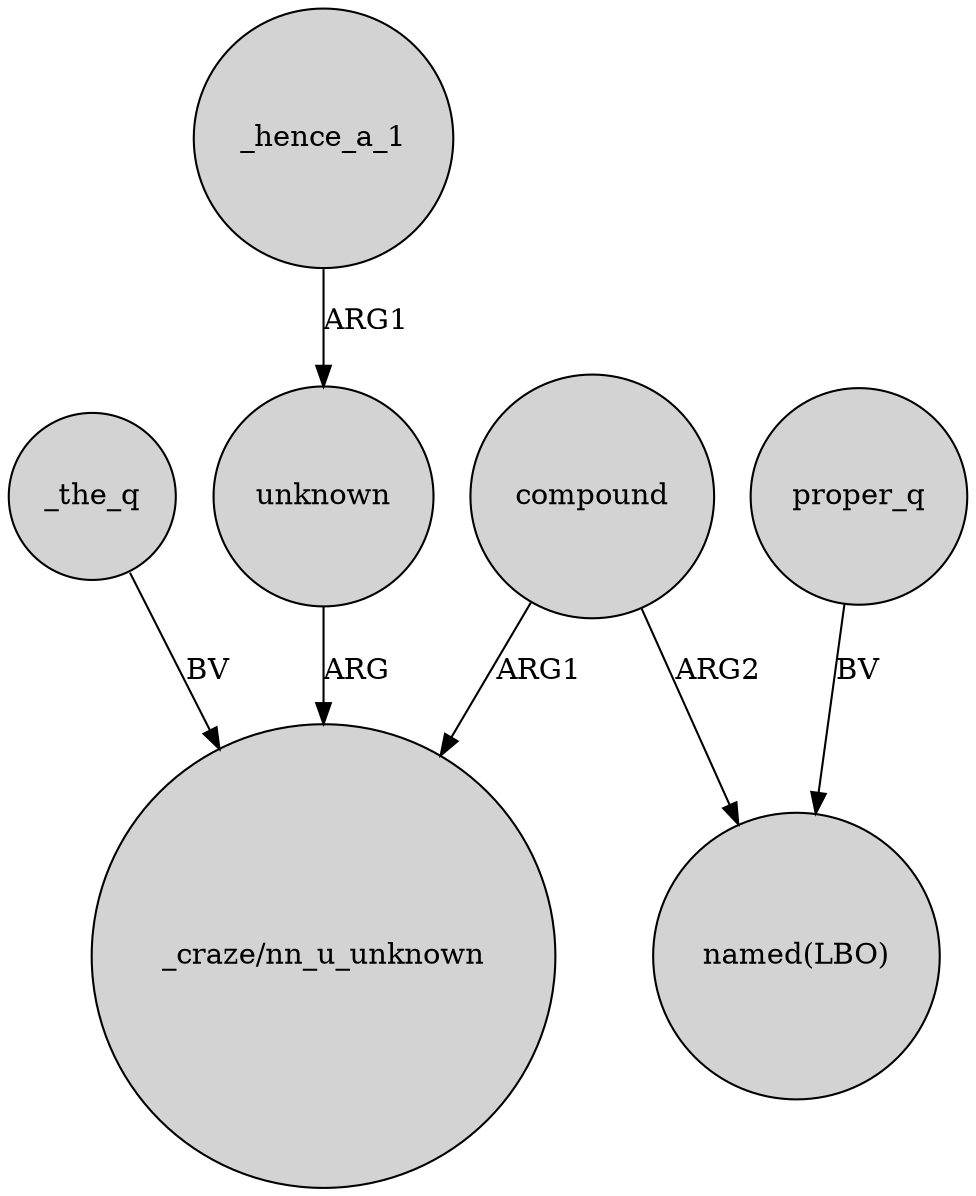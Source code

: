 digraph {
	node [shape=circle style=filled]
	_the_q -> "_craze/nn_u_unknown" [label=BV]
	proper_q -> "named(LBO)" [label=BV]
	compound -> "named(LBO)" [label=ARG2]
	compound -> "_craze/nn_u_unknown" [label=ARG1]
	unknown -> "_craze/nn_u_unknown" [label=ARG]
	_hence_a_1 -> unknown [label=ARG1]
}
